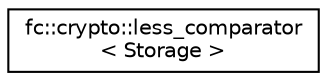 digraph "Graphical Class Hierarchy"
{
  edge [fontname="Helvetica",fontsize="10",labelfontname="Helvetica",labelfontsize="10"];
  node [fontname="Helvetica",fontsize="10",shape=record];
  rankdir="LR";
  Node0 [label="fc::crypto::less_comparator\l\< Storage \>",height=0.2,width=0.4,color="black", fillcolor="white", style="filled",URL="$structfc_1_1crypto_1_1less__comparator.html"];
}
